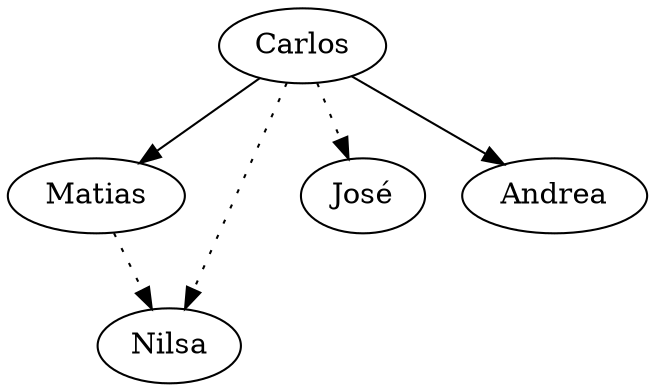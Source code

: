 digraph social {

	Carlos -> Matias;
	Carlos -> Nilsa [style=dotted];
	Carlos -> José [style=dotted];
	Carlos -> Andrea;
	Matias -> Nilsa [style=dotted];
}